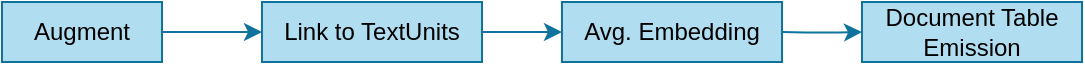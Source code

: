 <mxfile>
    <diagram id="s1LT1M2Y17bI-b_7Fl1Q" name="Page-1">
        <mxGraphModel dx="454" dy="585" grid="1" gridSize="10" guides="1" tooltips="1" connect="1" arrows="1" fold="1" page="1" pageScale="1" pageWidth="850" pageHeight="1100" background="none" math="0" shadow="0">
            <root>
                <mxCell id="0"/>
                <mxCell id="1" parent="0"/>
                <mxCell id="9" style="edgeStyle=orthogonalEdgeStyle;curved=1;html=1;exitX=1;exitY=0.5;exitDx=0;exitDy=0;strokeColor=#10739e;fillColor=#b1ddf0;fontColor=#000000;" parent="1" source="2" target="7" edge="1">
                    <mxGeometry relative="1" as="geometry"/>
                </mxCell>
                <mxCell id="2" value="Augment" style="whiteSpace=wrap;html=1;strokeColor=#10739e;fillColor=#b1ddf0;fontColor=#000000;" parent="1" vertex="1">
                    <mxGeometry x="70" y="170" width="80" height="30" as="geometry"/>
                </mxCell>
                <mxCell id="7" value="Link to TextUnits" style="whiteSpace=wrap;html=1;strokeColor=#10739e;fillColor=#b1ddf0;fontColor=#000000;" parent="1" vertex="1">
                    <mxGeometry x="200" y="170" width="110" height="30" as="geometry"/>
                </mxCell>
                <mxCell id="15" style="edgeStyle=orthogonalEdgeStyle;curved=1;html=1;exitX=1;exitY=0.5;exitDx=0;exitDy=0;strokeColor=#10739e;fillColor=#b1ddf0;fontColor=#000000;" edge="1" parent="1" target="16" source="7">
                    <mxGeometry relative="1" as="geometry">
                        <mxPoint x="320" y="185" as="sourcePoint"/>
                    </mxGeometry>
                </mxCell>
                <mxCell id="16" value="Avg. Embedding" style="whiteSpace=wrap;html=1;strokeColor=#10739e;fillColor=#b1ddf0;fontColor=#000000;" vertex="1" parent="1">
                    <mxGeometry x="350" y="170" width="110" height="30" as="geometry"/>
                </mxCell>
                <mxCell id="17" style="edgeStyle=orthogonalEdgeStyle;curved=1;html=1;strokeColor=#10739e;fillColor=#b1ddf0;fontColor=#000000;" edge="1" parent="1" target="18">
                    <mxGeometry relative="1" as="geometry">
                        <mxPoint x="460" y="185" as="sourcePoint"/>
                    </mxGeometry>
                </mxCell>
                <mxCell id="18" value="Document Table Emission" style="whiteSpace=wrap;html=1;strokeColor=#10739e;fillColor=#b1ddf0;fontColor=#000000;" vertex="1" parent="1">
                    <mxGeometry x="500" y="170" width="110" height="30" as="geometry"/>
                </mxCell>
            </root>
        </mxGraphModel>
    </diagram>
</mxfile>